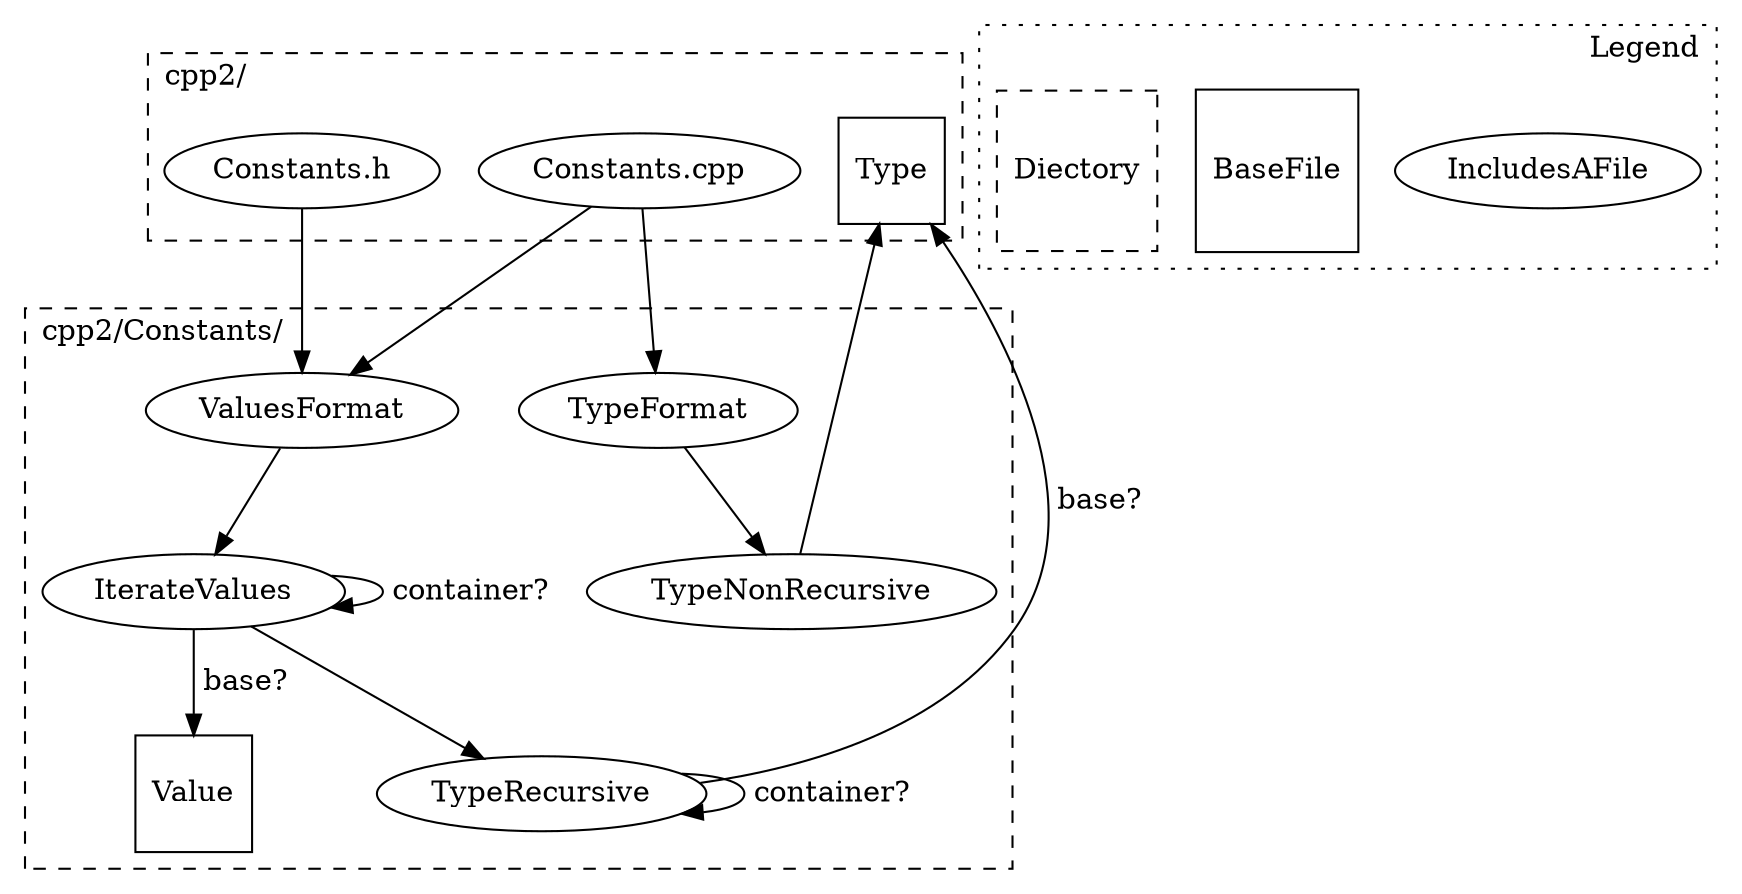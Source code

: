 digraph A {
  subgraph cluster_toplevel {
    label="cpp2/"
    labeljust="l"
    "Type" [shape=square]
    "Constants.h"
    "Constants.cpp"
    graph[style=dashed]
  }

  subgraph cluster_constants {
    label="cpp2/Constants/"
    labeljust="l"
    "TypeFormat"
    "TypeNonRecursive"
    "TypeRecursive"
    "ValuesFormat"
    "IterateValues"
    "Value" [shape=square]
    graph[style=dashed]
  }

  "Constants.h" -> "ValuesFormat"
  "Constants.cpp" -> "TypeFormat"
  "Constants.cpp" -> "ValuesFormat"

  "TypeFormat" -> "TypeNonRecursive"
  "TypeNonRecursive" -> "Type"
  "ValuesFormat" -> "IterateValues"
  "IterateValues" -> "TypeRecursive"
  "TypeRecursive" -> "TypeRecursive" [label=" container?"]
  "TypeRecursive" -> "Type" [label=" base?"]
  "IterateValues" -> "IterateValues" [label=" container?"]
  "IterateValues" -> "Value" [label=" base?"]

  subgraph cluster_legend {
    label="Legend"
    labeljust="r"
    "IncludesAFile"
    "BaseFile" [shape=square]
    "Diectory" [shape=square,style=dashed]
     graph[style=dotted]
  }
}
